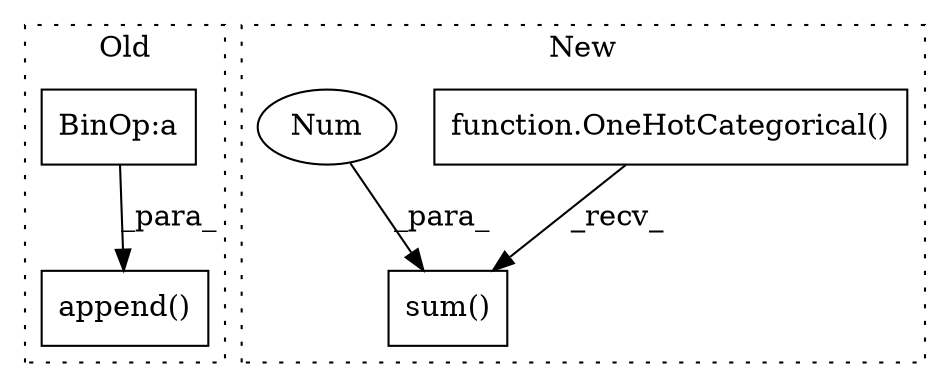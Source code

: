 digraph G {
subgraph cluster0 {
1 [label="append()" a="75" s="2501,2516" l="12,1" shape="box"];
3 [label="BinOp:a" a="82" s="2267" l="3" shape="box"];
label = "Old";
style="dotted";
}
subgraph cluster1 {
2 [label="function.OneHotCategorical()" a="75" s="1984" l="40" shape="box"];
4 [label="sum()" a="75" s="2161,2219" l="56,1" shape="box"];
5 [label="Num" a="76" s="2217" l="2" shape="ellipse"];
label = "New";
style="dotted";
}
2 -> 4 [label="_recv_"];
3 -> 1 [label="_para_"];
5 -> 4 [label="_para_"];
}
